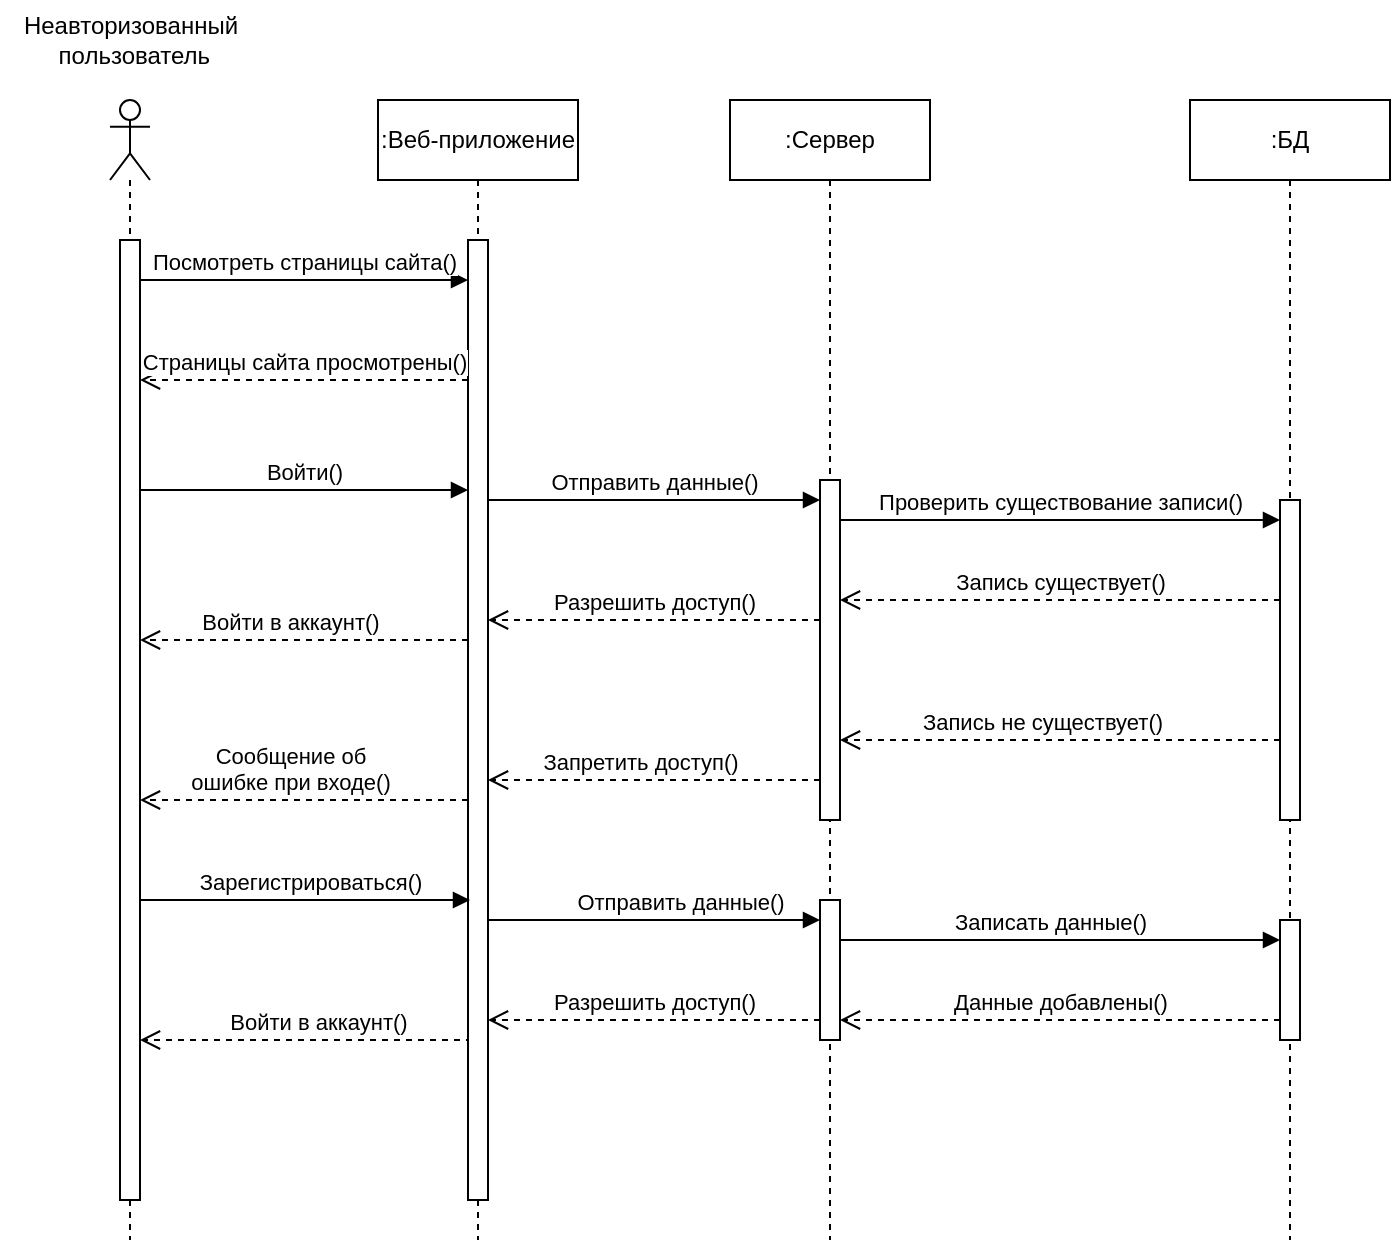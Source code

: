 <mxfile version="21.3.4" type="device">
  <diagram name="Страница 1" id="S1DeCxPw3HNPV8eygIRe">
    <mxGraphModel dx="1050" dy="1746" grid="1" gridSize="10" guides="1" tooltips="1" connect="1" arrows="1" fold="1" page="1" pageScale="1" pageWidth="827" pageHeight="1169" math="0" shadow="0">
      <root>
        <mxCell id="0" />
        <mxCell id="1" parent="0" />
        <mxCell id="6AvNrlysUfs6OAugu2wO-9" value="" style="shape=umlLifeline;perimeter=lifelinePerimeter;whiteSpace=wrap;html=1;container=1;dropTarget=0;collapsible=0;recursiveResize=0;outlineConnect=0;portConstraint=eastwest;newEdgeStyle={&quot;edgeStyle&quot;:&quot;elbowEdgeStyle&quot;,&quot;elbow&quot;:&quot;vertical&quot;,&quot;curved&quot;:0,&quot;rounded&quot;:0};participant=umlActor;size=40;" parent="1" vertex="1">
          <mxGeometry x="280" y="30" width="20" height="570" as="geometry" />
        </mxCell>
        <mxCell id="6AvNrlysUfs6OAugu2wO-16" value="" style="html=1;points=[];perimeter=orthogonalPerimeter;outlineConnect=0;targetShapes=umlLifeline;portConstraint=eastwest;newEdgeStyle={&quot;edgeStyle&quot;:&quot;elbowEdgeStyle&quot;,&quot;elbow&quot;:&quot;vertical&quot;,&quot;curved&quot;:0,&quot;rounded&quot;:0};" parent="6AvNrlysUfs6OAugu2wO-9" vertex="1">
          <mxGeometry x="5" y="70" width="10" height="480" as="geometry" />
        </mxCell>
        <mxCell id="6AvNrlysUfs6OAugu2wO-10" value="Неавторизованный&lt;br&gt;&amp;nbsp;пользователь" style="text;html=1;align=center;verticalAlign=middle;resizable=0;points=[];autosize=1;strokeColor=none;fillColor=none;" parent="1" vertex="1">
          <mxGeometry x="225" y="-20" width="130" height="40" as="geometry" />
        </mxCell>
        <mxCell id="6AvNrlysUfs6OAugu2wO-23" value=":Веб-приложение" style="shape=umlLifeline;perimeter=lifelinePerimeter;whiteSpace=wrap;html=1;container=1;dropTarget=0;collapsible=0;recursiveResize=0;outlineConnect=0;portConstraint=eastwest;newEdgeStyle={&quot;edgeStyle&quot;:&quot;elbowEdgeStyle&quot;,&quot;elbow&quot;:&quot;vertical&quot;,&quot;curved&quot;:0,&quot;rounded&quot;:0};" parent="1" vertex="1">
          <mxGeometry x="414" y="30" width="100" height="570" as="geometry" />
        </mxCell>
        <mxCell id="6AvNrlysUfs6OAugu2wO-28" value="" style="html=1;points=[];perimeter=orthogonalPerimeter;outlineConnect=0;targetShapes=umlLifeline;portConstraint=eastwest;newEdgeStyle={&quot;edgeStyle&quot;:&quot;elbowEdgeStyle&quot;,&quot;elbow&quot;:&quot;vertical&quot;,&quot;curved&quot;:0,&quot;rounded&quot;:0};" parent="6AvNrlysUfs6OAugu2wO-23" vertex="1">
          <mxGeometry x="45" y="70" width="10" height="480" as="geometry" />
        </mxCell>
        <mxCell id="6AvNrlysUfs6OAugu2wO-24" value=":Сервер" style="shape=umlLifeline;perimeter=lifelinePerimeter;whiteSpace=wrap;html=1;container=1;dropTarget=0;collapsible=0;recursiveResize=0;outlineConnect=0;portConstraint=eastwest;newEdgeStyle={&quot;edgeStyle&quot;:&quot;elbowEdgeStyle&quot;,&quot;elbow&quot;:&quot;vertical&quot;,&quot;curved&quot;:0,&quot;rounded&quot;:0};" parent="1" vertex="1">
          <mxGeometry x="590" y="30" width="100" height="570" as="geometry" />
        </mxCell>
        <mxCell id="6AvNrlysUfs6OAugu2wO-31" value="" style="html=1;points=[];perimeter=orthogonalPerimeter;outlineConnect=0;targetShapes=umlLifeline;portConstraint=eastwest;newEdgeStyle={&quot;edgeStyle&quot;:&quot;elbowEdgeStyle&quot;,&quot;elbow&quot;:&quot;vertical&quot;,&quot;curved&quot;:0,&quot;rounded&quot;:0};" parent="6AvNrlysUfs6OAugu2wO-24" vertex="1">
          <mxGeometry x="45" y="190" width="10" height="170" as="geometry" />
        </mxCell>
        <mxCell id="6AvNrlysUfs6OAugu2wO-42" value="" style="html=1;points=[];perimeter=orthogonalPerimeter;outlineConnect=0;targetShapes=umlLifeline;portConstraint=eastwest;newEdgeStyle={&quot;edgeStyle&quot;:&quot;elbowEdgeStyle&quot;,&quot;elbow&quot;:&quot;vertical&quot;,&quot;curved&quot;:0,&quot;rounded&quot;:0};" parent="6AvNrlysUfs6OAugu2wO-24" vertex="1">
          <mxGeometry x="45" y="400" width="10" height="70" as="geometry" />
        </mxCell>
        <mxCell id="6AvNrlysUfs6OAugu2wO-25" value=":БД" style="shape=umlLifeline;perimeter=lifelinePerimeter;whiteSpace=wrap;html=1;container=1;dropTarget=0;collapsible=0;recursiveResize=0;outlineConnect=0;portConstraint=eastwest;newEdgeStyle={&quot;edgeStyle&quot;:&quot;elbowEdgeStyle&quot;,&quot;elbow&quot;:&quot;vertical&quot;,&quot;curved&quot;:0,&quot;rounded&quot;:0};" parent="1" vertex="1">
          <mxGeometry x="820" y="30" width="100" height="570" as="geometry" />
        </mxCell>
        <mxCell id="6AvNrlysUfs6OAugu2wO-34" value="" style="html=1;points=[];perimeter=orthogonalPerimeter;outlineConnect=0;targetShapes=umlLifeline;portConstraint=eastwest;newEdgeStyle={&quot;edgeStyle&quot;:&quot;elbowEdgeStyle&quot;,&quot;elbow&quot;:&quot;vertical&quot;,&quot;curved&quot;:0,&quot;rounded&quot;:0};" parent="6AvNrlysUfs6OAugu2wO-25" vertex="1">
          <mxGeometry x="45" y="200" width="10" height="160" as="geometry" />
        </mxCell>
        <mxCell id="6AvNrlysUfs6OAugu2wO-45" value="" style="html=1;points=[];perimeter=orthogonalPerimeter;outlineConnect=0;targetShapes=umlLifeline;portConstraint=eastwest;newEdgeStyle={&quot;edgeStyle&quot;:&quot;elbowEdgeStyle&quot;,&quot;elbow&quot;:&quot;vertical&quot;,&quot;curved&quot;:0,&quot;rounded&quot;:0};" parent="6AvNrlysUfs6OAugu2wO-25" vertex="1">
          <mxGeometry x="45" y="410" width="10" height="60" as="geometry" />
        </mxCell>
        <mxCell id="6AvNrlysUfs6OAugu2wO-29" value="Войти()" style="html=1;verticalAlign=bottom;endArrow=block;edgeStyle=elbowEdgeStyle;elbow=vertical;curved=0;rounded=0;" parent="1" source="6AvNrlysUfs6OAugu2wO-16" target="6AvNrlysUfs6OAugu2wO-28" edge="1">
          <mxGeometry relative="1" as="geometry">
            <mxPoint x="356" y="225" as="sourcePoint" />
            <Array as="points">
              <mxPoint x="431" y="225" />
            </Array>
          </mxGeometry>
        </mxCell>
        <mxCell id="6AvNrlysUfs6OAugu2wO-30" value="Войти в аккаунт()" style="html=1;verticalAlign=bottom;endArrow=open;dashed=1;endSize=8;edgeStyle=elbowEdgeStyle;elbow=vertical;curved=0;rounded=0;" parent="1" source="6AvNrlysUfs6OAugu2wO-28" target="6AvNrlysUfs6OAugu2wO-16" edge="1">
          <mxGeometry x="0.085" relative="1" as="geometry">
            <mxPoint x="300" y="290" as="targetPoint" />
            <Array as="points">
              <mxPoint x="400" y="300" />
              <mxPoint x="360" y="290" />
            </Array>
            <mxPoint as="offset" />
          </mxGeometry>
        </mxCell>
        <mxCell id="6AvNrlysUfs6OAugu2wO-32" value="Отправить данные()" style="html=1;verticalAlign=bottom;endArrow=block;edgeStyle=elbowEdgeStyle;elbow=vertical;curved=0;rounded=0;" parent="1" source="6AvNrlysUfs6OAugu2wO-28" target="6AvNrlysUfs6OAugu2wO-31" edge="1">
          <mxGeometry relative="1" as="geometry">
            <mxPoint x="565" y="220" as="sourcePoint" />
            <Array as="points">
              <mxPoint x="600" y="230" />
              <mxPoint x="570" y="240" />
              <mxPoint x="530" y="230" />
            </Array>
          </mxGeometry>
        </mxCell>
        <mxCell id="6AvNrlysUfs6OAugu2wO-33" value="Разрешить доступ()" style="html=1;verticalAlign=bottom;endArrow=open;dashed=1;endSize=8;edgeStyle=elbowEdgeStyle;elbow=vertical;curved=0;rounded=0;" parent="1" source="6AvNrlysUfs6OAugu2wO-31" target="6AvNrlysUfs6OAugu2wO-28" edge="1">
          <mxGeometry relative="1" as="geometry">
            <mxPoint x="565" y="295" as="targetPoint" />
            <Array as="points">
              <mxPoint x="510" y="290" />
              <mxPoint x="530" y="280" />
            </Array>
          </mxGeometry>
        </mxCell>
        <mxCell id="6AvNrlysUfs6OAugu2wO-35" value="Проверить существование записи()" style="html=1;verticalAlign=bottom;endArrow=block;edgeStyle=elbowEdgeStyle;elbow=vertical;curved=0;rounded=0;" parent="1" source="6AvNrlysUfs6OAugu2wO-31" target="6AvNrlysUfs6OAugu2wO-34" edge="1">
          <mxGeometry relative="1" as="geometry">
            <mxPoint x="725" y="230" as="sourcePoint" />
            <Array as="points">
              <mxPoint x="700" y="240" />
            </Array>
          </mxGeometry>
        </mxCell>
        <mxCell id="6AvNrlysUfs6OAugu2wO-36" value="Запись существует()" style="html=1;verticalAlign=bottom;endArrow=open;dashed=1;endSize=8;edgeStyle=elbowEdgeStyle;elbow=vertical;curved=0;rounded=0;" parent="1" source="6AvNrlysUfs6OAugu2wO-34" target="6AvNrlysUfs6OAugu2wO-31" edge="1">
          <mxGeometry relative="1" as="geometry">
            <mxPoint x="725" y="305" as="targetPoint" />
            <Array as="points">
              <mxPoint x="790" y="280" />
              <mxPoint x="740" y="270" />
              <mxPoint x="760" y="270" />
              <mxPoint x="700" y="290" />
            </Array>
          </mxGeometry>
        </mxCell>
        <mxCell id="6AvNrlysUfs6OAugu2wO-40" value="Зарегистрироваться()" style="html=1;verticalAlign=bottom;endArrow=block;edgeStyle=elbowEdgeStyle;elbow=vertical;curved=0;rounded=0;" parent="1" source="6AvNrlysUfs6OAugu2wO-16" edge="1">
          <mxGeometry x="0.03" relative="1" as="geometry">
            <mxPoint x="389" y="350" as="sourcePoint" />
            <Array as="points">
              <mxPoint x="410" y="430" />
              <mxPoint x="320" y="480" />
              <mxPoint x="360" y="360" />
            </Array>
            <mxPoint x="460" y="430" as="targetPoint" />
            <mxPoint as="offset" />
          </mxGeometry>
        </mxCell>
        <mxCell id="6AvNrlysUfs6OAugu2wO-41" value="Войти в аккаунт()" style="html=1;verticalAlign=bottom;endArrow=open;dashed=1;endSize=8;edgeStyle=elbowEdgeStyle;elbow=vertical;curved=0;rounded=0;" parent="1" target="6AvNrlysUfs6OAugu2wO-16" edge="1">
          <mxGeometry x="0.274" relative="1" as="geometry">
            <mxPoint x="389" y="425" as="targetPoint" />
            <Array as="points">
              <mxPoint x="450" y="500" />
              <mxPoint x="410" y="490" />
              <mxPoint x="430" y="560" />
              <mxPoint x="350" y="420" />
            </Array>
            <mxPoint x="459" y="420" as="sourcePoint" />
            <mxPoint as="offset" />
          </mxGeometry>
        </mxCell>
        <mxCell id="6AvNrlysUfs6OAugu2wO-43" value="Отправить данные()" style="html=1;verticalAlign=bottom;endArrow=block;edgeStyle=elbowEdgeStyle;elbow=vertical;curved=0;rounded=0;" parent="1" target="6AvNrlysUfs6OAugu2wO-42" edge="1">
          <mxGeometry x="0.406" relative="1" as="geometry">
            <mxPoint x="469" y="370" as="sourcePoint" />
            <Array as="points">
              <mxPoint x="550" y="440" />
              <mxPoint x="570" y="490" />
              <mxPoint x="580" y="370" />
              <mxPoint x="565" y="360" />
            </Array>
            <mxPoint as="offset" />
          </mxGeometry>
        </mxCell>
        <mxCell id="6AvNrlysUfs6OAugu2wO-44" value="Разрешить доступ()" style="html=1;verticalAlign=bottom;endArrow=open;dashed=1;endSize=8;edgeStyle=elbowEdgeStyle;elbow=vertical;curved=0;rounded=0;" parent="1" source="6AvNrlysUfs6OAugu2wO-42" target="6AvNrlysUfs6OAugu2wO-28" edge="1">
          <mxGeometry relative="1" as="geometry">
            <mxPoint x="469" y="420" as="targetPoint" />
            <Array as="points">
              <mxPoint x="550" y="490" />
              <mxPoint x="520" y="550" />
              <mxPoint x="590" y="420" />
              <mxPoint x="540" y="410" />
            </Array>
          </mxGeometry>
        </mxCell>
        <mxCell id="6AvNrlysUfs6OAugu2wO-47" value="Данные добавлены()" style="html=1;verticalAlign=bottom;endArrow=open;dashed=1;endSize=8;edgeStyle=elbowEdgeStyle;elbow=vertical;curved=0;rounded=0;" parent="1" source="6AvNrlysUfs6OAugu2wO-45" target="6AvNrlysUfs6OAugu2wO-42" edge="1">
          <mxGeometry relative="1" as="geometry">
            <mxPoint x="795" y="435" as="targetPoint" />
            <Array as="points">
              <mxPoint x="800" y="490" />
              <mxPoint x="700" y="540" />
              <mxPoint x="730" y="410" />
            </Array>
          </mxGeometry>
        </mxCell>
        <mxCell id="6AvNrlysUfs6OAugu2wO-46" value="Записать данные()" style="html=1;verticalAlign=bottom;endArrow=block;edgeStyle=elbowEdgeStyle;elbow=vertical;curved=0;rounded=0;" parent="1" source="6AvNrlysUfs6OAugu2wO-42" target="6AvNrlysUfs6OAugu2wO-45" edge="1">
          <mxGeometry x="-0.045" relative="1" as="geometry">
            <mxPoint x="795" y="360" as="sourcePoint" />
            <Array as="points">
              <mxPoint x="810" y="450" />
              <mxPoint x="700" y="490" />
              <mxPoint x="760" y="370" />
              <mxPoint x="780" y="380" />
            </Array>
            <mxPoint as="offset" />
          </mxGeometry>
        </mxCell>
        <mxCell id="6AvNrlysUfs6OAugu2wO-56" value="Страницы сайта просмотрены()" style="html=1;verticalAlign=bottom;endArrow=open;dashed=1;endSize=8;edgeStyle=elbowEdgeStyle;elbow=vertical;curved=0;rounded=0;" parent="1" source="6AvNrlysUfs6OAugu2wO-28" target="6AvNrlysUfs6OAugu2wO-16" edge="1">
          <mxGeometry relative="1" as="geometry">
            <mxPoint x="389" y="579" as="targetPoint" />
            <Array as="points">
              <mxPoint x="380" y="170" />
            </Array>
            <mxPoint x="459" y="580" as="sourcePoint" />
          </mxGeometry>
        </mxCell>
        <mxCell id="YVZFB_RwBf1TuMu5Yvl7-1" value="Посмотреть страницы сайта()" style="html=1;verticalAlign=bottom;endArrow=block;edgeStyle=elbowEdgeStyle;elbow=vertical;curved=0;rounded=0;" parent="1" source="6AvNrlysUfs6OAugu2wO-16" target="6AvNrlysUfs6OAugu2wO-28" edge="1">
          <mxGeometry relative="1" as="geometry">
            <mxPoint x="290" y="470" as="sourcePoint" />
            <Array as="points">
              <mxPoint x="370" y="120" />
              <mxPoint x="400" y="520" />
            </Array>
            <mxPoint x="459" y="510" as="targetPoint" />
          </mxGeometry>
        </mxCell>
        <mxCell id="tmUKO-ylpmXoEzV3RiqT-2" value="Запись не существует()" style="html=1;verticalAlign=bottom;endArrow=open;dashed=1;endSize=8;edgeStyle=elbowEdgeStyle;elbow=vertical;curved=0;rounded=0;" parent="1" source="6AvNrlysUfs6OAugu2wO-34" target="6AvNrlysUfs6OAugu2wO-31" edge="1">
          <mxGeometry x="0.085" relative="1" as="geometry">
            <mxPoint x="663" y="340" as="targetPoint" />
            <Array as="points">
              <mxPoint x="720" y="350" />
              <mxPoint x="768" y="340" />
              <mxPoint x="728" y="330" />
            </Array>
            <mxPoint x="827" y="340" as="sourcePoint" />
            <mxPoint as="offset" />
          </mxGeometry>
        </mxCell>
        <mxCell id="tmUKO-ylpmXoEzV3RiqT-3" value="Запретить доступ()" style="html=1;verticalAlign=bottom;endArrow=open;dashed=1;endSize=8;edgeStyle=elbowEdgeStyle;elbow=vertical;curved=0;rounded=0;" parent="1" source="6AvNrlysUfs6OAugu2wO-31" target="6AvNrlysUfs6OAugu2wO-28" edge="1">
          <mxGeometry x="0.085" relative="1" as="geometry">
            <mxPoint x="315" y="320" as="targetPoint" />
            <Array as="points">
              <mxPoint x="610" y="370" />
              <mxPoint x="560" y="370" />
              <mxPoint x="420" y="320" />
              <mxPoint x="380" y="310" />
            </Array>
            <mxPoint x="470" y="320" as="sourcePoint" />
            <mxPoint as="offset" />
          </mxGeometry>
        </mxCell>
        <mxCell id="tmUKO-ylpmXoEzV3RiqT-4" value="Сообщение об &lt;br&gt;ошибке при входе()" style="html=1;verticalAlign=bottom;endArrow=open;dashed=1;endSize=8;edgeStyle=elbowEdgeStyle;elbow=vertical;curved=0;rounded=0;" parent="1" source="6AvNrlysUfs6OAugu2wO-28" target="6AvNrlysUfs6OAugu2wO-16" edge="1">
          <mxGeometry x="0.085" relative="1" as="geometry">
            <mxPoint x="325" y="330" as="targetPoint" />
            <Array as="points">
              <mxPoint x="360" y="380" />
              <mxPoint x="430" y="330" />
              <mxPoint x="390" y="320" />
            </Array>
            <mxPoint x="489" y="330" as="sourcePoint" />
            <mxPoint as="offset" />
          </mxGeometry>
        </mxCell>
      </root>
    </mxGraphModel>
  </diagram>
</mxfile>
